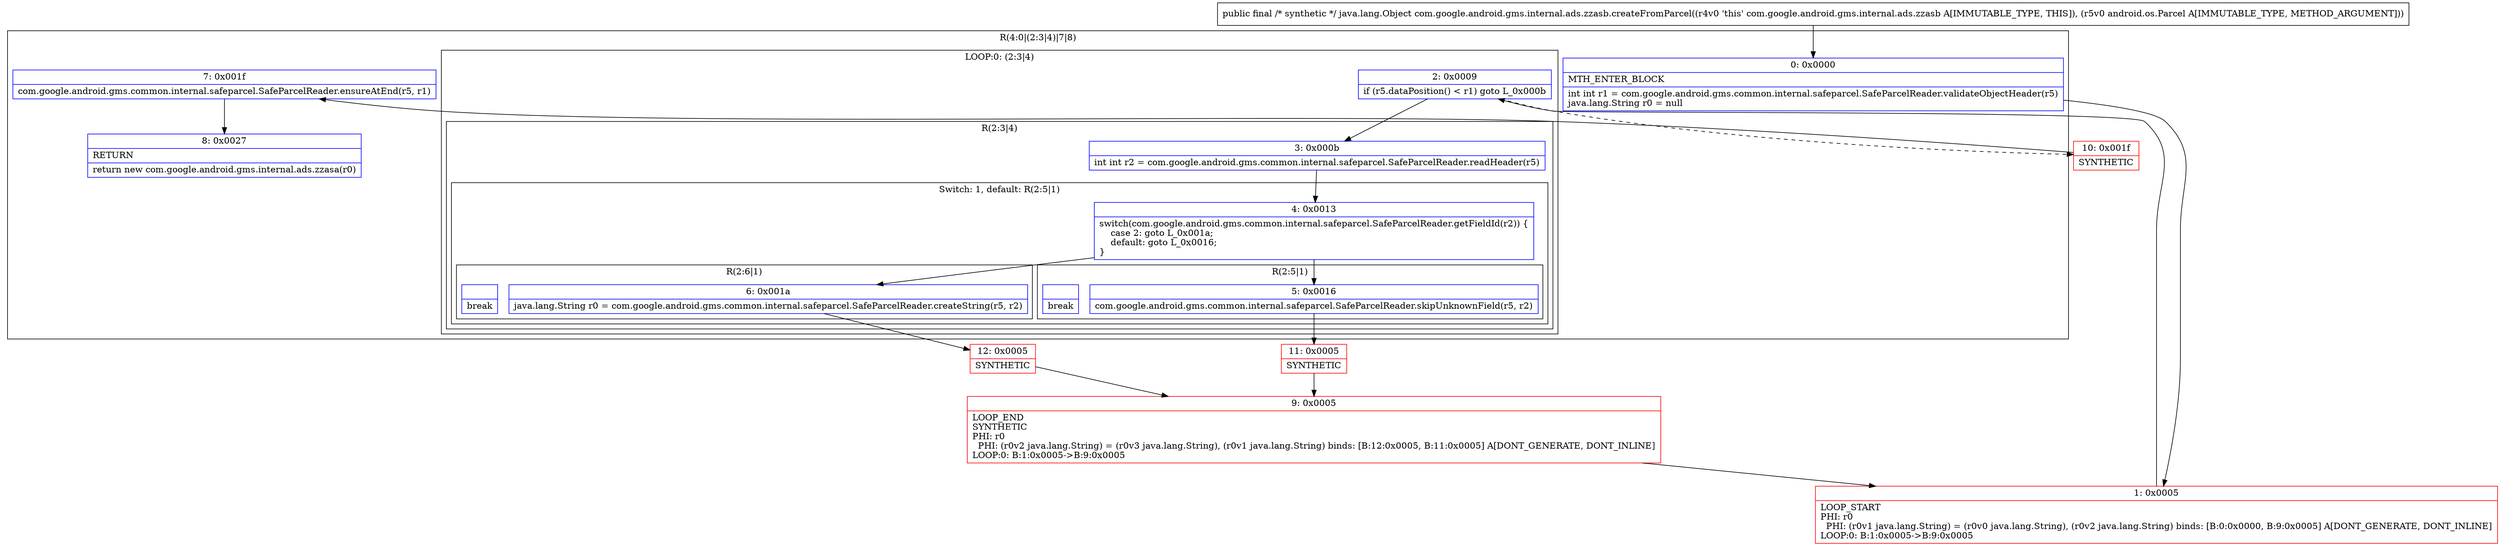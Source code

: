 digraph "CFG forcom.google.android.gms.internal.ads.zzasb.createFromParcel(Landroid\/os\/Parcel;)Ljava\/lang\/Object;" {
subgraph cluster_Region_546152440 {
label = "R(4:0|(2:3|4)|7|8)";
node [shape=record,color=blue];
Node_0 [shape=record,label="{0\:\ 0x0000|MTH_ENTER_BLOCK\l|int int r1 = com.google.android.gms.common.internal.safeparcel.SafeParcelReader.validateObjectHeader(r5)\ljava.lang.String r0 = null\l}"];
subgraph cluster_LoopRegion_54833304 {
label = "LOOP:0: (2:3|4)";
node [shape=record,color=blue];
Node_2 [shape=record,label="{2\:\ 0x0009|if (r5.dataPosition() \< r1) goto L_0x000b\l}"];
subgraph cluster_Region_1934348054 {
label = "R(2:3|4)";
node [shape=record,color=blue];
Node_3 [shape=record,label="{3\:\ 0x000b|int int r2 = com.google.android.gms.common.internal.safeparcel.SafeParcelReader.readHeader(r5)\l}"];
subgraph cluster_SwitchRegion_1064692952 {
label = "Switch: 1, default: R(2:5|1)";
node [shape=record,color=blue];
Node_4 [shape=record,label="{4\:\ 0x0013|switch(com.google.android.gms.common.internal.safeparcel.SafeParcelReader.getFieldId(r2)) \{\l    case 2: goto L_0x001a;\l    default: goto L_0x0016;\l\}\l}"];
subgraph cluster_Region_1192292826 {
label = "R(2:6|1)";
node [shape=record,color=blue];
Node_6 [shape=record,label="{6\:\ 0x001a|java.lang.String r0 = com.google.android.gms.common.internal.safeparcel.SafeParcelReader.createString(r5, r2)\l}"];
Node_InsnContainer_1682997561 [shape=record,label="{|break\l}"];
}
subgraph cluster_Region_420699102 {
label = "R(2:5|1)";
node [shape=record,color=blue];
Node_5 [shape=record,label="{5\:\ 0x0016|com.google.android.gms.common.internal.safeparcel.SafeParcelReader.skipUnknownField(r5, r2)\l}"];
Node_InsnContainer_1738468294 [shape=record,label="{|break\l}"];
}
}
}
}
Node_7 [shape=record,label="{7\:\ 0x001f|com.google.android.gms.common.internal.safeparcel.SafeParcelReader.ensureAtEnd(r5, r1)\l}"];
Node_8 [shape=record,label="{8\:\ 0x0027|RETURN\l|return new com.google.android.gms.internal.ads.zzasa(r0)\l}"];
}
Node_1 [shape=record,color=red,label="{1\:\ 0x0005|LOOP_START\lPHI: r0 \l  PHI: (r0v1 java.lang.String) = (r0v0 java.lang.String), (r0v2 java.lang.String) binds: [B:0:0x0000, B:9:0x0005] A[DONT_GENERATE, DONT_INLINE]\lLOOP:0: B:1:0x0005\-\>B:9:0x0005\l}"];
Node_9 [shape=record,color=red,label="{9\:\ 0x0005|LOOP_END\lSYNTHETIC\lPHI: r0 \l  PHI: (r0v2 java.lang.String) = (r0v3 java.lang.String), (r0v1 java.lang.String) binds: [B:12:0x0005, B:11:0x0005] A[DONT_GENERATE, DONT_INLINE]\lLOOP:0: B:1:0x0005\-\>B:9:0x0005\l}"];
Node_10 [shape=record,color=red,label="{10\:\ 0x001f|SYNTHETIC\l}"];
Node_11 [shape=record,color=red,label="{11\:\ 0x0005|SYNTHETIC\l}"];
Node_12 [shape=record,color=red,label="{12\:\ 0x0005|SYNTHETIC\l}"];
MethodNode[shape=record,label="{public final \/* synthetic *\/ java.lang.Object com.google.android.gms.internal.ads.zzasb.createFromParcel((r4v0 'this' com.google.android.gms.internal.ads.zzasb A[IMMUTABLE_TYPE, THIS]), (r5v0 android.os.Parcel A[IMMUTABLE_TYPE, METHOD_ARGUMENT])) }"];
MethodNode -> Node_0;
Node_0 -> Node_1;
Node_2 -> Node_3;
Node_2 -> Node_10[style=dashed];
Node_3 -> Node_4;
Node_4 -> Node_5;
Node_4 -> Node_6;
Node_6 -> Node_12;
Node_5 -> Node_11;
Node_7 -> Node_8;
Node_1 -> Node_2;
Node_9 -> Node_1;
Node_10 -> Node_7;
Node_11 -> Node_9;
Node_12 -> Node_9;
}

